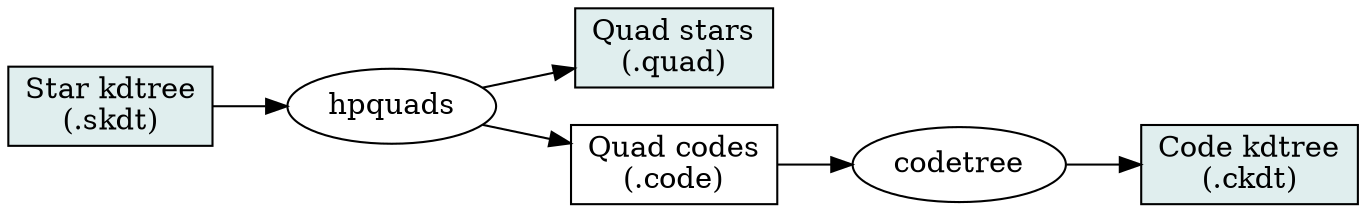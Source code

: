 graph indexpipeline {
	graph [ rankdir = LR ];
	node [ shape=box ];
	edge [ dir=forward ];
	node [ style=filled, fillcolor=azure2 ];
	skdt [ label="Star kdtree\n(.skdt)" ];
	quad  [ label="Quad stars\n(.quad)" ];
	ckdt  [ label="Code kdtree\n(.ckdt)" ];
	node [ style="" ];
	code  [ label="Quad codes\n(.code)" ];

	node [ shape=ellipse ];
	skdt -- hpquads
	hpquads -- code
	hpquads -- quad
	code -- codetree -- ckdt

}

// render with:
//   dot -Tps2 -o pipeline1.eps pipeline1.dot
//   epstopng pipeline1.eps

// to get bounding box:
//   gs -q -dNOPAUSE -dBATCH -dTextAlphaBits=4 -dGraphicsAlphaBits=4 -sDEVICE=bbox pipeline.ps
// to render as png:
//   gs -q -dNOPAUSE -dBATCH -dTextAlphaBits=4 -dGraphicsAlphaBits=4 -sDEVICE=png16m -sOutputFile=pipeline.png -g850x162 pipeline.ps
// (where 850x162 is determined by the output of the bounding-box stage)

